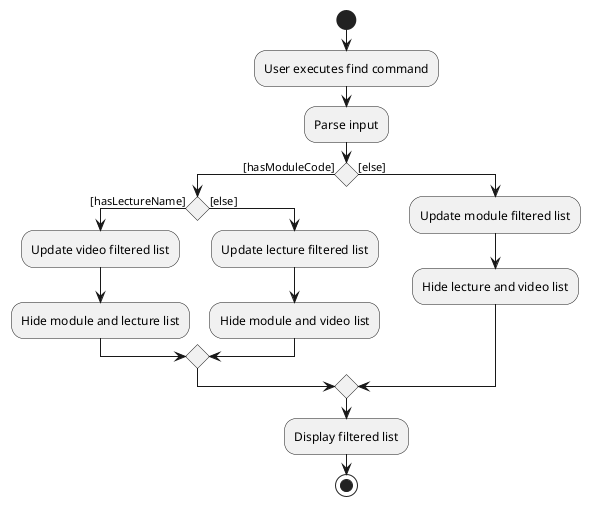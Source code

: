 @startuml
start
:User executes find command;
:Parse input;
if () then ([hasModuleCode])
    if () then ([hasLectureName])
        :Update video filtered list;
        :Hide module and lecture list;
    else ([else])
        :Update lecture filtered list;
        :Hide module and video list;
    endif
else ([else])
    :Update module filtered list;
    :Hide lecture and video list;
endif
:Display filtered list;
stop
@enduml

